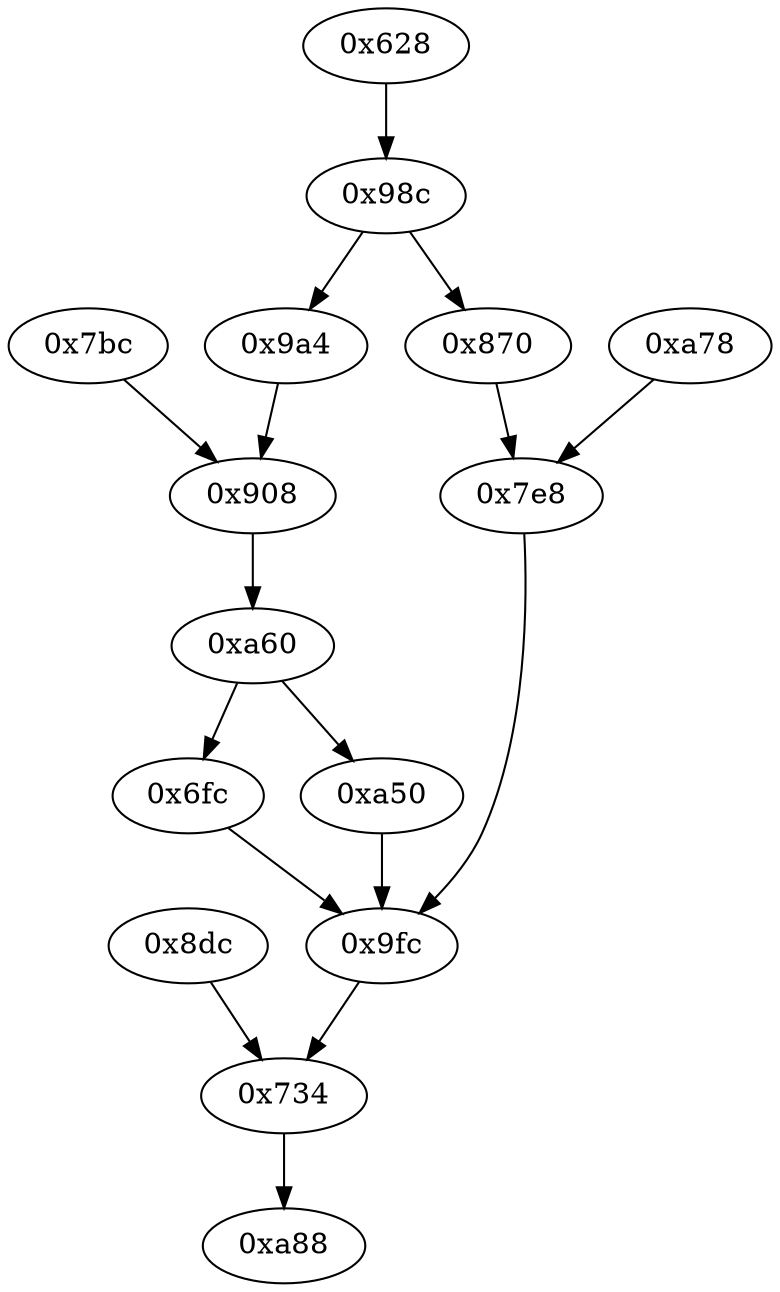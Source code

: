 strict digraph "" {
	"0xa60"	 [opcode="[u'ldrb', u'ldr', u'ldr', u'cmp', u'mov', u'b']"];
	"0x6fc"	 [opcode="[u'ldr', u'b']"];
	"0xa60" -> "0x6fc";
	"0xa50"	 [opcode="[u'ldr']"];
	"0xa60" -> "0xa50";
	"0x7bc"	 [opcode="[u'ldr', u'bl', u'ldr', u'mov', u'b']"];
	"0x908"	 [opcode="[u'ldr', u'bl', u'ldr', u'mvn', u'mov', u'cmp', u'mov', u'mov', u'strb', u'ldr', u'ldr', u'ldr', u'ldr', u'cmp', u'mov', u'rsb', \
u'mvn', u'mul', u'mvn', u'mov', u'orr', u'ldr', u'cmn', u'mov', u'teq', u'mov', u'mvn', u'mov', u'cmn', u'mov', u'cmp', u'mov', \
u'b']"];
	"0x7bc" -> "0x908";
	"0xa88"	 [opcode="[u'mov', u'sub', u'pop']"];
	"0x7e8"	 [opcode="[u'ldr', u'bl', u'ldr', u'ldr', u'ldr', u'sub', u'sub', u'add', u'mul', u'eor', u'mov', u'and', u'ldr', u'mov', u'mov', u'ldr', \
u'ldr', u'cmp', u'mov', u'teq', u'mov', u'mvn', u'mov', u'cmp', u'mov', u'cmp', u'mov', u'b']"];
	"0x9fc"	 [opcode="[u'ldr', u'ldr', u'sub', u'mul', u'mvn', u'ldr', u'orr', u'mov', u'cmn', u'mov', u'ldr', u'cmp', u'mov', u'mov', u'mov', u'cmn', \
u'mov', u'mov', u'teq', u'mov', u'b']"];
	"0x7e8" -> "0x9fc";
	"0x734"	 [opcode="[u'ldr', u'ldr', u'ldr', u'ldr', u'add', u'sub', u'sub', u'mul', u'mvn', u'ldr', u'ldr', u'orr', u'mov', u'cmn', u'mov', u'cmp', \
u'mov', u'mov', u'mov', u'cmn', u'mov', u'mov', u'teq', u'mov', u'b']"];
	"0x9fc" -> "0x734";
	"0x8dc"	 [opcode="[u'ldr', u'cmp', u'mov', u'b']"];
	"0x8dc" -> "0x734";
	"0x734" -> "0xa88";
	"0x6fc" -> "0x9fc";
	"0xa50" -> "0x9fc";
	"0x870"	 [opcode="[u'ldr', u'ldr', u'ldr', u'sub', u'sub', u'add', u'mul', u'mvn', u'ldr', u'orr', u'mov', u'cmn', u'mov', u'ldr', u'cmp', u'mov', \
u'mov', u'mov', u'cmn', u'mov', u'mov', u'teq', u'mov', u'b']"];
	"0x870" -> "0x7e8";
	"0x9a4"	 [opcode="[u'ldr', u'ldr', u'rsb', u'mvn', u'mul', u'eor', u'and', u'ldr', u'mov', u'mov', u'ldr', u'cmp', u'mov', u'cmp', u'mov', u'mov', \
u'cmp', u'mov', u'mov', u'teq', u'mov', u'b']"];
	"0x9a4" -> "0x908";
	"0x628"	 [opcode="[u'push', u'add', u'sub', u'ldr', u'mvn', u'ldrb', u'str', u'ldr', u'ldr', u'str', u'ldr', u'ldr', u'ldr', u'ldr', u'ldr', u'ldr', \
u'ldr', u'add', u'str', u'ldr', u'add', u'str', u'ldr', u'add', u'str', u'ldr', u'add', u'str', u'ldr', u'add', u'str', u'ldr', \
u'add', u'str', u'b']"];
	"0x98c"	 [opcode="[u'ldr', u'ldr', u'ldr', u'cmp', u'mov', u'b']"];
	"0x628" -> "0x98c";
	"0xa78"	 [opcode="[u'ldr', u'bl', u'mov', u'b']"];
	"0xa78" -> "0x7e8";
	"0x908" -> "0xa60";
	"0x98c" -> "0x870";
	"0x98c" -> "0x9a4";
}
